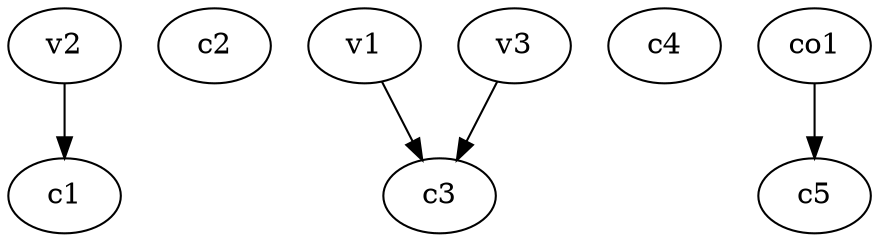 strict digraph  {
c1;
c2;
c3;
c4;
c5;
v1;
v2;
v3;
co1;
v1 -> c3  [weight=1];
v2 -> c1  [weight=1];
v3 -> c3  [weight=1];
co1 -> c5  [weight=1];
}
